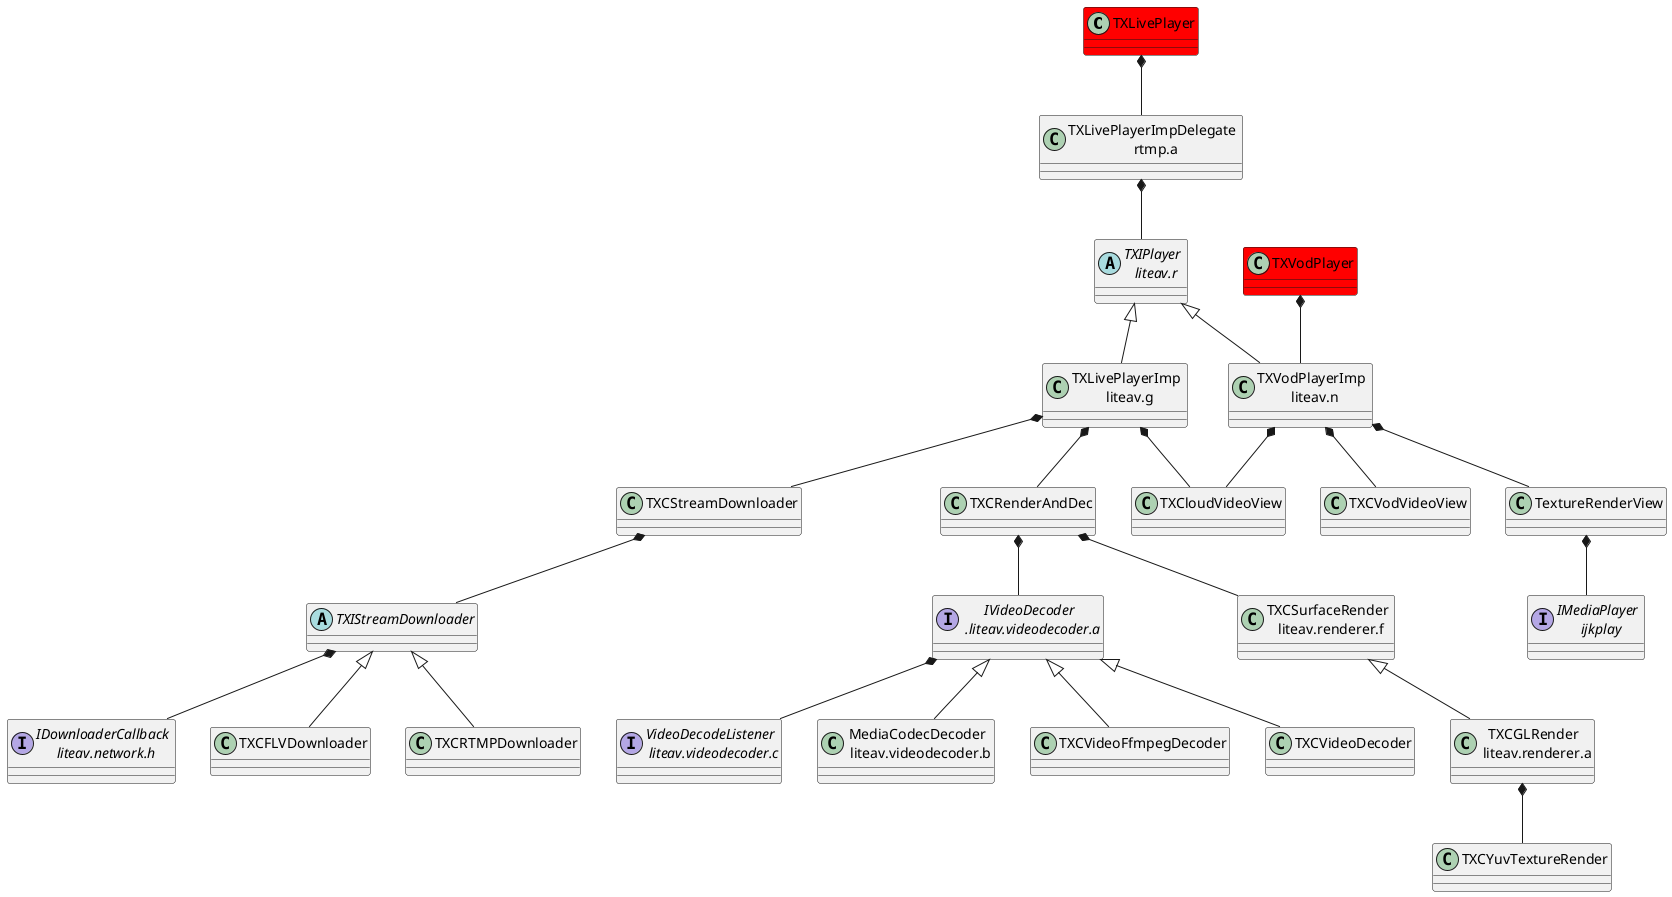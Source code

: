 @startuml

class TXLivePlayer #red
class TXVodPlayer #red
abstract class TXIStreamDownloader
abstract class "TXIPlayer \n liteav.r" as TXIPlayer
class "TXLivePlayerImp \n liteav.g" as TXLivePlayerImp
class "TXVodPlayerImp \n liteav.n" as TXVodPlayerImp
class "TXLivePlayerImpDelegate \n rtmp.a" as TXLivePlayerImpDelegate
interface "IVideoDecoder \n .liteav.videodecoder.a" as IVideoDecoder
interface "IMediaPlayer \n ijkplay" as IMediaPlayer
interface "IDownloaderCallback \n liteav.network.h" as IDownloaderCallback
interface "VideoDecodeListener \n liteav.videodecoder.c" as VideoDecodeListener
class "MediaCodecDecoder \n liteav.videodecoder.b" as MediaCodecDecoder
class "TXCSurfaceRender \n liteav.renderer.f" as TXCSurfaceRender
class "TXCGLRender \n liteav.renderer.a" as TXCGLRender

TXIPlayer <|-- TXLivePlayerImp
TXIPlayer <|-- TXVodPlayerImp

TXIStreamDownloader <|-- TXCFLVDownloader
TXIStreamDownloader <|-- TXCRTMPDownloader

IVideoDecoder <|-- TXCVideoFfmpegDecoder
IVideoDecoder <|-- TXCVideoDecoder
IVideoDecoder <|-- MediaCodecDecoder

TXCSurfaceRender <|-- TXCGLRender

TXLivePlayer *-- TXLivePlayerImpDelegate
TXLivePlayerImpDelegate *-- TXIPlayer

TXLivePlayerImp *-- TXCloudVideoView
TXLivePlayerImp *-- TXCStreamDownloader
TXCStreamDownloader *-- TXIStreamDownloader
TXLivePlayerImp *-- TXCRenderAndDec
TXCRenderAndDec *-- IVideoDecoder

TXCRenderAndDec *-- TXCSurfaceRender
TXCGLRender *-- TXCYuvTextureRender


TXVodPlayer *-- TXVodPlayerImp
TXVodPlayerImp *-- TXCloudVideoView
TXVodPlayerImp *-- TXCVodVideoView
TXVodPlayerImp *-- TextureRenderView
TextureRenderView *-- IMediaPlayer

TXIStreamDownloader *-- IDownloaderCallback

IVideoDecoder *-- VideoDecodeListener









@enduml